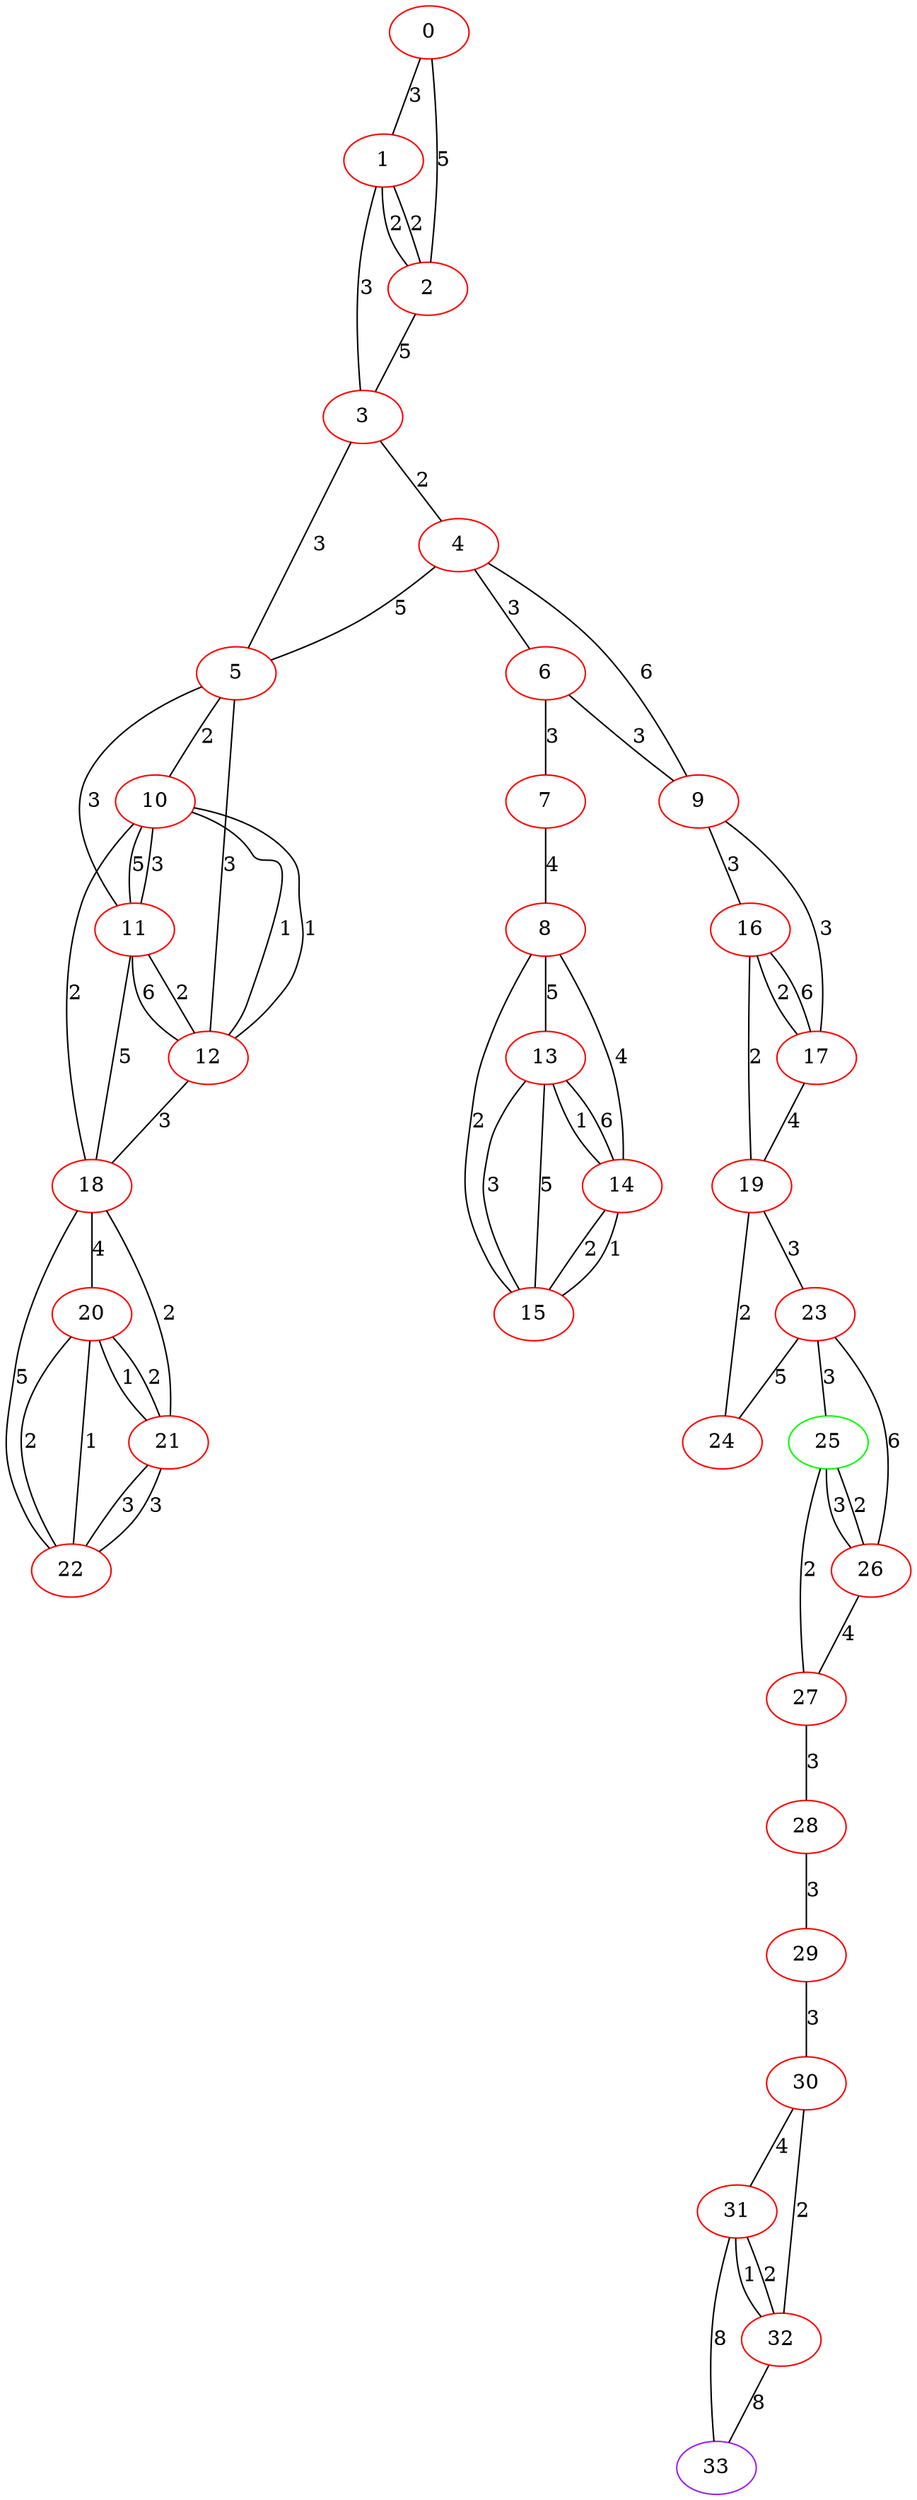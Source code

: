 graph "" {
0 [color=red, weight=1];
1 [color=red, weight=1];
2 [color=red, weight=1];
3 [color=red, weight=1];
4 [color=red, weight=1];
5 [color=red, weight=1];
6 [color=red, weight=1];
7 [color=red, weight=1];
8 [color=red, weight=1];
9 [color=red, weight=1];
10 [color=red, weight=1];
11 [color=red, weight=1];
12 [color=red, weight=1];
13 [color=red, weight=1];
14 [color=red, weight=1];
15 [color=red, weight=1];
16 [color=red, weight=1];
17 [color=red, weight=1];
18 [color=red, weight=1];
19 [color=red, weight=1];
20 [color=red, weight=1];
21 [color=red, weight=1];
22 [color=red, weight=1];
23 [color=red, weight=1];
24 [color=red, weight=1];
25 [color=green, weight=2];
26 [color=red, weight=1];
27 [color=red, weight=1];
28 [color=red, weight=1];
29 [color=red, weight=1];
30 [color=red, weight=1];
31 [color=red, weight=1];
32 [color=red, weight=1];
33 [color=purple, weight=4];
0 -- 1  [key=0, label=3];
0 -- 2  [key=0, label=5];
1 -- 2  [key=0, label=2];
1 -- 2  [key=1, label=2];
1 -- 3  [key=0, label=3];
2 -- 3  [key=0, label=5];
3 -- 4  [key=0, label=2];
3 -- 5  [key=0, label=3];
4 -- 9  [key=0, label=6];
4 -- 5  [key=0, label=5];
4 -- 6  [key=0, label=3];
5 -- 10  [key=0, label=2];
5 -- 11  [key=0, label=3];
5 -- 12  [key=0, label=3];
6 -- 9  [key=0, label=3];
6 -- 7  [key=0, label=3];
7 -- 8  [key=0, label=4];
8 -- 13  [key=0, label=5];
8 -- 14  [key=0, label=4];
8 -- 15  [key=0, label=2];
9 -- 16  [key=0, label=3];
9 -- 17  [key=0, label=3];
10 -- 18  [key=0, label=2];
10 -- 11  [key=0, label=5];
10 -- 11  [key=1, label=3];
10 -- 12  [key=0, label=1];
10 -- 12  [key=1, label=1];
11 -- 18  [key=0, label=5];
11 -- 12  [key=0, label=6];
11 -- 12  [key=1, label=2];
12 -- 18  [key=0, label=3];
13 -- 14  [key=0, label=1];
13 -- 14  [key=1, label=6];
13 -- 15  [key=0, label=3];
13 -- 15  [key=1, label=5];
14 -- 15  [key=0, label=2];
14 -- 15  [key=1, label=1];
16 -- 17  [key=0, label=2];
16 -- 17  [key=1, label=6];
16 -- 19  [key=0, label=2];
17 -- 19  [key=0, label=4];
18 -- 20  [key=0, label=4];
18 -- 21  [key=0, label=2];
18 -- 22  [key=0, label=5];
19 -- 24  [key=0, label=2];
19 -- 23  [key=0, label=3];
20 -- 21  [key=0, label=1];
20 -- 21  [key=1, label=2];
20 -- 22  [key=0, label=2];
20 -- 22  [key=1, label=1];
21 -- 22  [key=0, label=3];
21 -- 22  [key=1, label=3];
23 -- 24  [key=0, label=5];
23 -- 25  [key=0, label=3];
23 -- 26  [key=0, label=6];
25 -- 26  [key=0, label=3];
25 -- 26  [key=1, label=2];
25 -- 27  [key=0, label=2];
26 -- 27  [key=0, label=4];
27 -- 28  [key=0, label=3];
28 -- 29  [key=0, label=3];
29 -- 30  [key=0, label=3];
30 -- 32  [key=0, label=2];
30 -- 31  [key=0, label=4];
31 -- 32  [key=0, label=1];
31 -- 32  [key=1, label=2];
31 -- 33  [key=0, label=8];
32 -- 33  [key=0, label=8];
}
